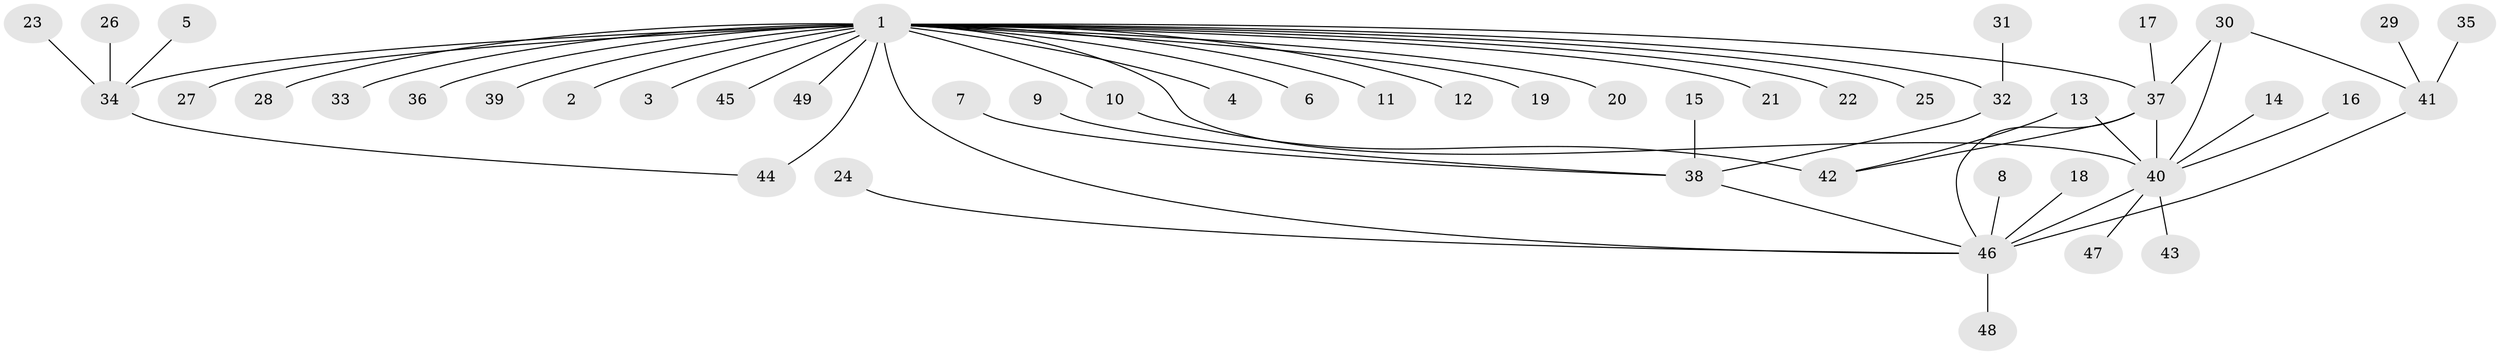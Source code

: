 // original degree distribution, {31: 0.010309278350515464, 3: 0.09278350515463918, 1: 0.6185567010309279, 11: 0.010309278350515464, 2: 0.15463917525773196, 8: 0.020618556701030927, 6: 0.05154639175257732, 5: 0.030927835051546393, 4: 0.010309278350515464}
// Generated by graph-tools (version 1.1) at 2025/26/03/09/25 03:26:04]
// undirected, 49 vertices, 57 edges
graph export_dot {
graph [start="1"]
  node [color=gray90,style=filled];
  1;
  2;
  3;
  4;
  5;
  6;
  7;
  8;
  9;
  10;
  11;
  12;
  13;
  14;
  15;
  16;
  17;
  18;
  19;
  20;
  21;
  22;
  23;
  24;
  25;
  26;
  27;
  28;
  29;
  30;
  31;
  32;
  33;
  34;
  35;
  36;
  37;
  38;
  39;
  40;
  41;
  42;
  43;
  44;
  45;
  46;
  47;
  48;
  49;
  1 -- 2 [weight=1.0];
  1 -- 3 [weight=1.0];
  1 -- 4 [weight=1.0];
  1 -- 6 [weight=1.0];
  1 -- 10 [weight=1.0];
  1 -- 11 [weight=1.0];
  1 -- 12 [weight=1.0];
  1 -- 19 [weight=1.0];
  1 -- 20 [weight=1.0];
  1 -- 21 [weight=1.0];
  1 -- 22 [weight=1.0];
  1 -- 25 [weight=1.0];
  1 -- 27 [weight=1.0];
  1 -- 28 [weight=1.0];
  1 -- 32 [weight=1.0];
  1 -- 33 [weight=1.0];
  1 -- 34 [weight=3.0];
  1 -- 36 [weight=1.0];
  1 -- 37 [weight=1.0];
  1 -- 39 [weight=1.0];
  1 -- 40 [weight=1.0];
  1 -- 44 [weight=2.0];
  1 -- 45 [weight=1.0];
  1 -- 46 [weight=1.0];
  1 -- 49 [weight=1.0];
  5 -- 34 [weight=1.0];
  7 -- 38 [weight=1.0];
  8 -- 46 [weight=1.0];
  9 -- 38 [weight=1.0];
  10 -- 42 [weight=2.0];
  13 -- 40 [weight=1.0];
  13 -- 42 [weight=1.0];
  14 -- 40 [weight=1.0];
  15 -- 38 [weight=1.0];
  16 -- 40 [weight=1.0];
  17 -- 37 [weight=1.0];
  18 -- 46 [weight=1.0];
  23 -- 34 [weight=1.0];
  24 -- 46 [weight=1.0];
  26 -- 34 [weight=1.0];
  29 -- 41 [weight=1.0];
  30 -- 37 [weight=1.0];
  30 -- 40 [weight=1.0];
  30 -- 41 [weight=1.0];
  31 -- 32 [weight=1.0];
  32 -- 38 [weight=1.0];
  34 -- 44 [weight=1.0];
  35 -- 41 [weight=1.0];
  37 -- 40 [weight=1.0];
  37 -- 42 [weight=1.0];
  37 -- 46 [weight=1.0];
  38 -- 46 [weight=1.0];
  40 -- 43 [weight=1.0];
  40 -- 46 [weight=1.0];
  40 -- 47 [weight=1.0];
  41 -- 46 [weight=1.0];
  46 -- 48 [weight=1.0];
}
